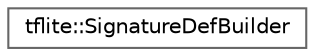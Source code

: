 digraph "Graphical Class Hierarchy"
{
 // LATEX_PDF_SIZE
  bgcolor="transparent";
  edge [fontname=Helvetica,fontsize=10,labelfontname=Helvetica,labelfontsize=10];
  node [fontname=Helvetica,fontsize=10,shape=box,height=0.2,width=0.4];
  rankdir="LR";
  Node0 [id="Node000000",label="tflite::SignatureDefBuilder",height=0.2,width=0.4,color="grey40", fillcolor="white", style="filled",URL="$structtflite_1_1_signature_def_builder.html",tooltip=" "];
}
